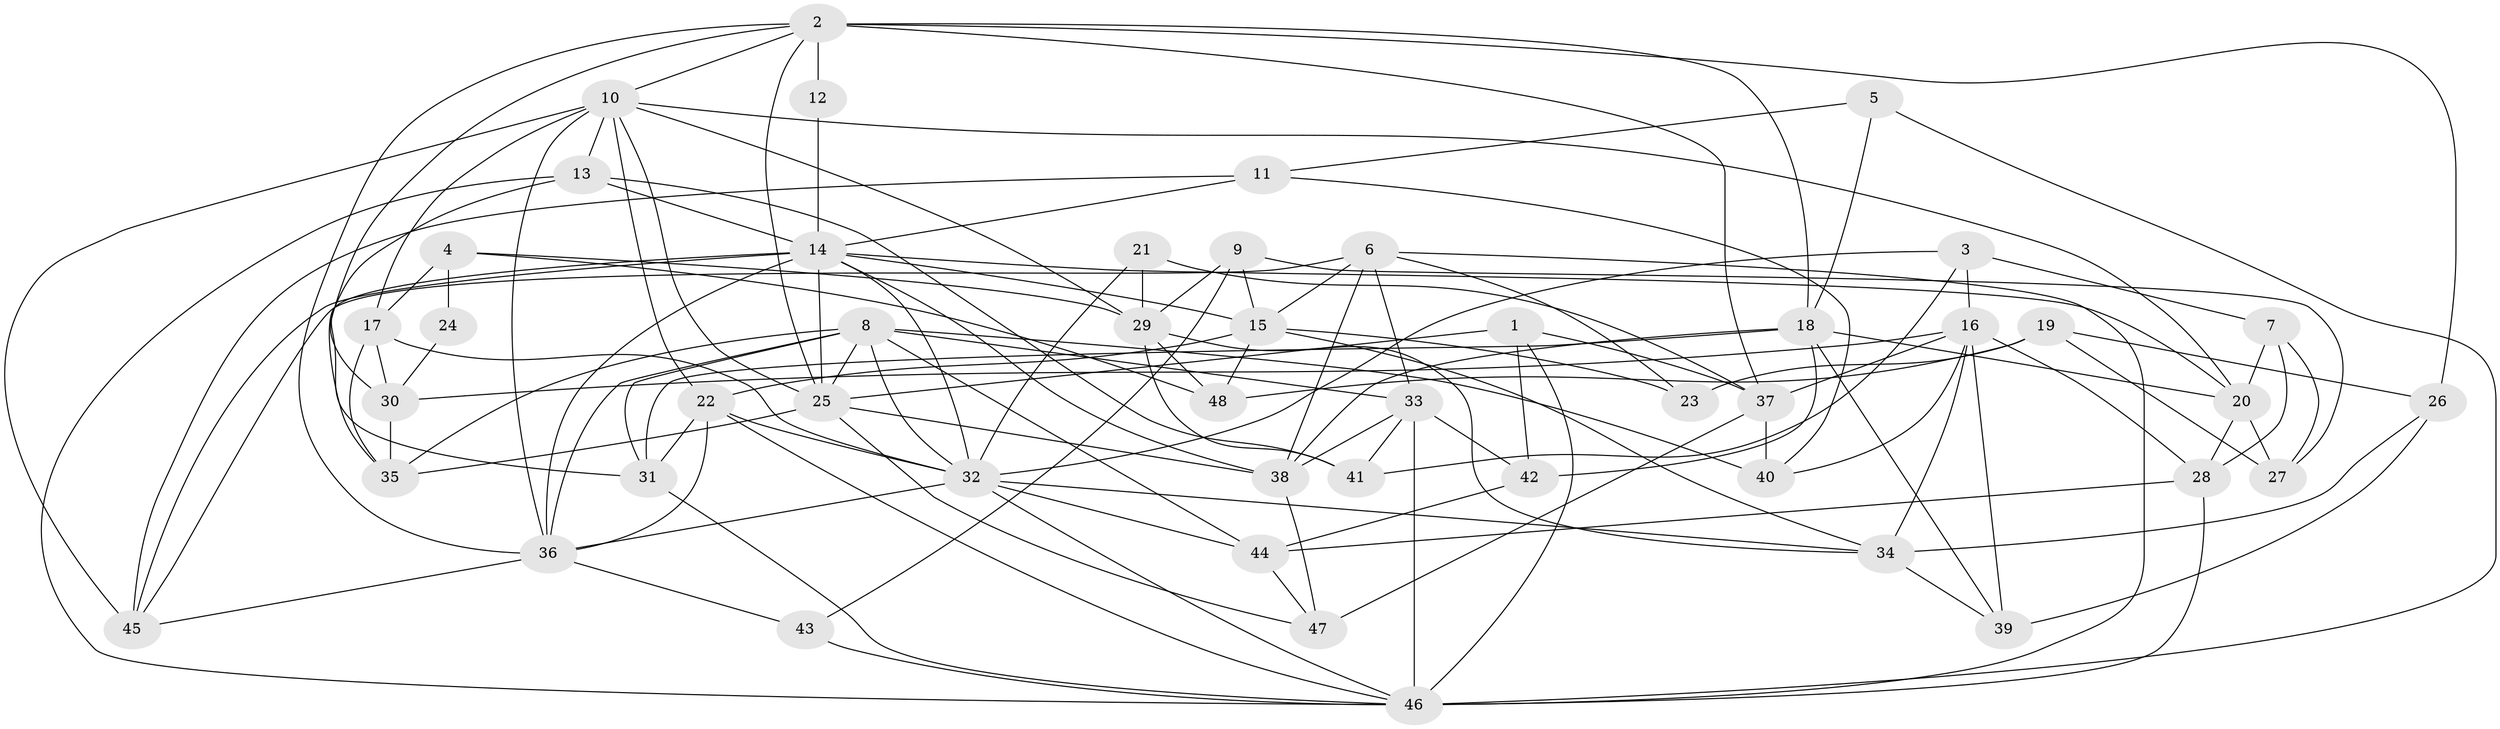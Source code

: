 // original degree distribution, {4: 0.25263157894736843, 5: 0.1368421052631579, 8: 0.010526315789473684, 3: 0.29473684210526313, 2: 0.1368421052631579, 6: 0.1368421052631579, 7: 0.021052631578947368, 9: 0.010526315789473684}
// Generated by graph-tools (version 1.1) at 2025/02/03/09/25 03:02:05]
// undirected, 48 vertices, 129 edges
graph export_dot {
graph [start="1"]
  node [color=gray90,style=filled];
  1;
  2;
  3;
  4;
  5;
  6;
  7;
  8;
  9;
  10;
  11;
  12;
  13;
  14;
  15;
  16;
  17;
  18;
  19;
  20;
  21;
  22;
  23;
  24;
  25;
  26;
  27;
  28;
  29;
  30;
  31;
  32;
  33;
  34;
  35;
  36;
  37;
  38;
  39;
  40;
  41;
  42;
  43;
  44;
  45;
  46;
  47;
  48;
  1 -- 25 [weight=1.0];
  1 -- 37 [weight=1.0];
  1 -- 42 [weight=1.0];
  1 -- 46 [weight=1.0];
  2 -- 10 [weight=1.0];
  2 -- 12 [weight=2.0];
  2 -- 18 [weight=1.0];
  2 -- 25 [weight=1.0];
  2 -- 26 [weight=1.0];
  2 -- 30 [weight=1.0];
  2 -- 36 [weight=1.0];
  2 -- 37 [weight=1.0];
  3 -- 7 [weight=1.0];
  3 -- 16 [weight=1.0];
  3 -- 32 [weight=1.0];
  3 -- 41 [weight=1.0];
  4 -- 17 [weight=1.0];
  4 -- 24 [weight=1.0];
  4 -- 29 [weight=1.0];
  4 -- 48 [weight=2.0];
  5 -- 11 [weight=1.0];
  5 -- 18 [weight=1.0];
  5 -- 46 [weight=1.0];
  6 -- 15 [weight=1.0];
  6 -- 23 [weight=1.0];
  6 -- 33 [weight=1.0];
  6 -- 38 [weight=1.0];
  6 -- 45 [weight=1.0];
  6 -- 46 [weight=1.0];
  7 -- 20 [weight=1.0];
  7 -- 27 [weight=1.0];
  7 -- 28 [weight=1.0];
  8 -- 25 [weight=1.0];
  8 -- 31 [weight=1.0];
  8 -- 32 [weight=1.0];
  8 -- 33 [weight=1.0];
  8 -- 35 [weight=1.0];
  8 -- 36 [weight=1.0];
  8 -- 40 [weight=1.0];
  8 -- 44 [weight=1.0];
  9 -- 15 [weight=1.0];
  9 -- 27 [weight=1.0];
  9 -- 29 [weight=1.0];
  9 -- 43 [weight=1.0];
  10 -- 13 [weight=1.0];
  10 -- 17 [weight=1.0];
  10 -- 20 [weight=1.0];
  10 -- 22 [weight=1.0];
  10 -- 25 [weight=1.0];
  10 -- 29 [weight=1.0];
  10 -- 36 [weight=2.0];
  10 -- 45 [weight=1.0];
  11 -- 14 [weight=1.0];
  11 -- 40 [weight=1.0];
  11 -- 45 [weight=1.0];
  12 -- 14 [weight=1.0];
  13 -- 14 [weight=1.0];
  13 -- 31 [weight=1.0];
  13 -- 41 [weight=1.0];
  13 -- 46 [weight=1.0];
  14 -- 15 [weight=1.0];
  14 -- 20 [weight=1.0];
  14 -- 25 [weight=1.0];
  14 -- 32 [weight=1.0];
  14 -- 35 [weight=1.0];
  14 -- 36 [weight=1.0];
  14 -- 38 [weight=1.0];
  14 -- 45 [weight=1.0];
  15 -- 22 [weight=1.0];
  15 -- 23 [weight=1.0];
  15 -- 34 [weight=1.0];
  15 -- 48 [weight=2.0];
  16 -- 28 [weight=1.0];
  16 -- 30 [weight=1.0];
  16 -- 34 [weight=2.0];
  16 -- 37 [weight=1.0];
  16 -- 39 [weight=1.0];
  16 -- 40 [weight=1.0];
  17 -- 30 [weight=1.0];
  17 -- 32 [weight=1.0];
  17 -- 35 [weight=1.0];
  18 -- 20 [weight=2.0];
  18 -- 31 [weight=1.0];
  18 -- 38 [weight=1.0];
  18 -- 39 [weight=1.0];
  18 -- 42 [weight=1.0];
  19 -- 23 [weight=1.0];
  19 -- 26 [weight=1.0];
  19 -- 27 [weight=1.0];
  19 -- 48 [weight=1.0];
  20 -- 27 [weight=1.0];
  20 -- 28 [weight=1.0];
  21 -- 29 [weight=1.0];
  21 -- 32 [weight=1.0];
  21 -- 37 [weight=1.0];
  22 -- 31 [weight=1.0];
  22 -- 32 [weight=1.0];
  22 -- 36 [weight=1.0];
  22 -- 46 [weight=1.0];
  24 -- 30 [weight=1.0];
  25 -- 35 [weight=1.0];
  25 -- 38 [weight=2.0];
  25 -- 47 [weight=1.0];
  26 -- 34 [weight=1.0];
  26 -- 39 [weight=1.0];
  28 -- 44 [weight=1.0];
  28 -- 46 [weight=1.0];
  29 -- 34 [weight=1.0];
  29 -- 41 [weight=1.0];
  29 -- 48 [weight=1.0];
  30 -- 35 [weight=1.0];
  31 -- 46 [weight=1.0];
  32 -- 34 [weight=1.0];
  32 -- 36 [weight=2.0];
  32 -- 44 [weight=1.0];
  32 -- 46 [weight=1.0];
  33 -- 38 [weight=1.0];
  33 -- 41 [weight=1.0];
  33 -- 42 [weight=1.0];
  33 -- 46 [weight=3.0];
  34 -- 39 [weight=1.0];
  36 -- 43 [weight=1.0];
  36 -- 45 [weight=1.0];
  37 -- 40 [weight=2.0];
  37 -- 47 [weight=2.0];
  38 -- 47 [weight=1.0];
  42 -- 44 [weight=1.0];
  43 -- 46 [weight=1.0];
  44 -- 47 [weight=1.0];
}
